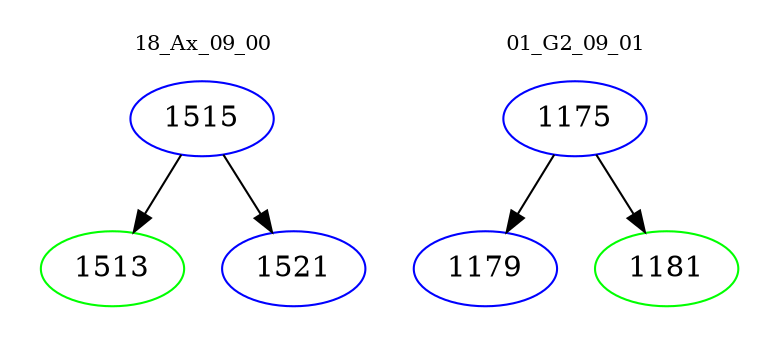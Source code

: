 digraph{
subgraph cluster_0 {
color = white
label = "18_Ax_09_00";
fontsize=10;
T0_1515 [label="1515", color="blue"]
T0_1515 -> T0_1513 [color="black"]
T0_1513 [label="1513", color="green"]
T0_1515 -> T0_1521 [color="black"]
T0_1521 [label="1521", color="blue"]
}
subgraph cluster_1 {
color = white
label = "01_G2_09_01";
fontsize=10;
T1_1175 [label="1175", color="blue"]
T1_1175 -> T1_1179 [color="black"]
T1_1179 [label="1179", color="blue"]
T1_1175 -> T1_1181 [color="black"]
T1_1181 [label="1181", color="green"]
}
}
